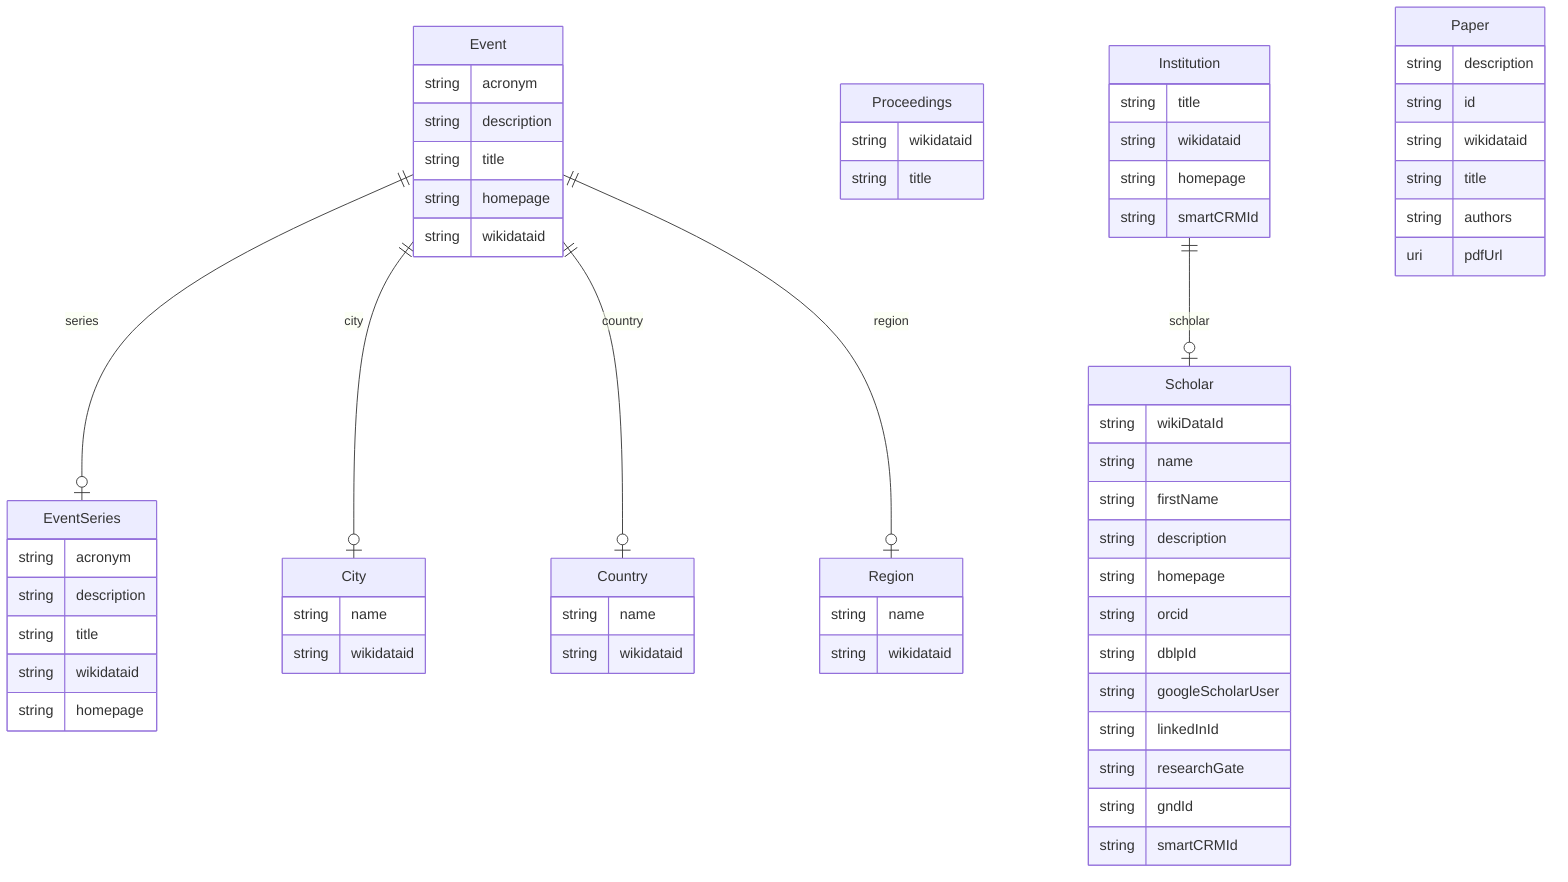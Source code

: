 erDiagram
EventSeries {
    string acronym  
    string description  
    string title  
    string wikidataid  
    string homepage  
}
Event {
    string acronym  
    string description  
    string title  
    string homepage  
    string wikidataid  
}
City {
    string name  
    string wikidataid  
}
Country {
    string name  
    string wikidataid  
}
Region {
    string name  
    string wikidataid  
}
Proceedings {
    string wikidataid  
    string title  
}
Scholar {
    string wikiDataId  
    string name  
    string firstName  
    string description  
    string homepage  
    string orcid  
    string dblpId  
    string googleScholarUser  
    string linkedInId  
    string researchGate  
    string gndId  
    string smartCRMId  
}
Institution {
    string title  
    string wikidataid  
    string homepage  
    string smartCRMId  
}
Paper {
    string description  
    string id  
    string wikidataid  
    string title  
    string authors  
    uri pdfUrl  
}

Event ||--|o EventSeries : "series"
Event ||--|o City : "city"
Event ||--|o Country : "country"
Event ||--|o Region : "region"
Institution ||--|o Scholar : "scholar"